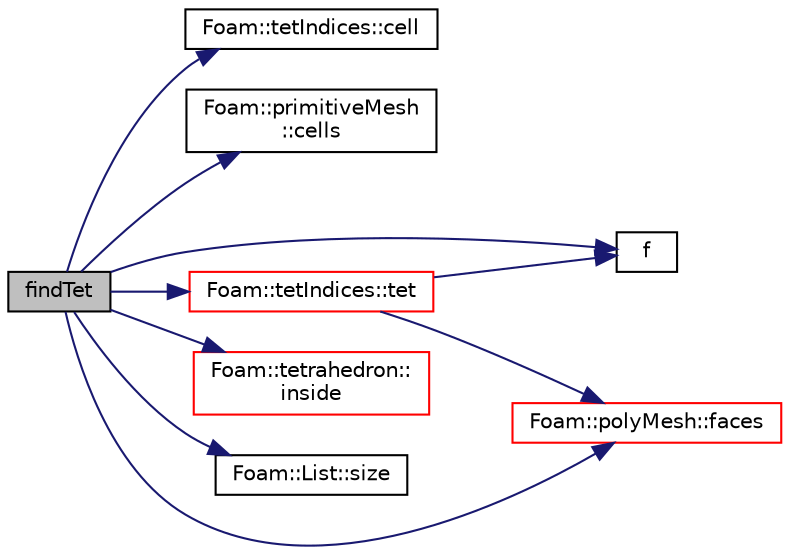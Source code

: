 digraph "findTet"
{
  bgcolor="transparent";
  edge [fontname="Helvetica",fontsize="10",labelfontname="Helvetica",labelfontsize="10"];
  node [fontname="Helvetica",fontsize="10",shape=record];
  rankdir="LR";
  Node1850 [label="findTet",height=0.2,width=0.4,color="black", fillcolor="grey75", style="filled", fontcolor="black"];
  Node1850 -> Node1851 [color="midnightblue",fontsize="10",style="solid",fontname="Helvetica"];
  Node1851 [label="Foam::tetIndices::cell",height=0.2,width=0.4,color="black",URL="$a28577.html#a2bcfc9f4466dc3989a8c485f61a64c8f",tooltip="Return the cell. "];
  Node1850 -> Node1852 [color="midnightblue",fontsize="10",style="solid",fontname="Helvetica"];
  Node1852 [label="Foam::primitiveMesh\l::cells",height=0.2,width=0.4,color="black",URL="$a28685.html#af19bf800d725a623c7b1d0101d65e7d3"];
  Node1850 -> Node1853 [color="midnightblue",fontsize="10",style="solid",fontname="Helvetica"];
  Node1853 [label="f",height=0.2,width=0.4,color="black",URL="$a18335.html#a888be93833ac7a23170555c69c690288"];
  Node1850 -> Node1854 [color="midnightblue",fontsize="10",style="solid",fontname="Helvetica"];
  Node1854 [label="Foam::polyMesh::faces",height=0.2,width=0.4,color="red",URL="$a28565.html#a431c0a24765f0bb6d32f6a03ce0e9b57",tooltip="Return raw faces. "];
  Node1850 -> Node1900 [color="midnightblue",fontsize="10",style="solid",fontname="Helvetica"];
  Node1900 [label="Foam::tetrahedron::\linside",height=0.2,width=0.4,color="red",URL="$a28741.html#a5fddc5fa1ae70e3f6f737a515ccecff4",tooltip="Return true if point is inside tetrahedron. "];
  Node1850 -> Node1902 [color="midnightblue",fontsize="10",style="solid",fontname="Helvetica"];
  Node1902 [label="Foam::List::size",height=0.2,width=0.4,color="black",URL="$a26833.html#a8a5f6fa29bd4b500caf186f60245b384",tooltip="Override size to be inconsistent with allocated storage. "];
  Node1850 -> Node1903 [color="midnightblue",fontsize="10",style="solid",fontname="Helvetica"];
  Node1903 [label="Foam::tetIndices::tet",height=0.2,width=0.4,color="red",URL="$a28577.html#a834ba7c934272c8f36c9849a7e2b5315",tooltip="Return the geometry corresponding to this tet from the. "];
  Node1903 -> Node1854 [color="midnightblue",fontsize="10",style="solid",fontname="Helvetica"];
  Node1903 -> Node1853 [color="midnightblue",fontsize="10",style="solid",fontname="Helvetica"];
}
